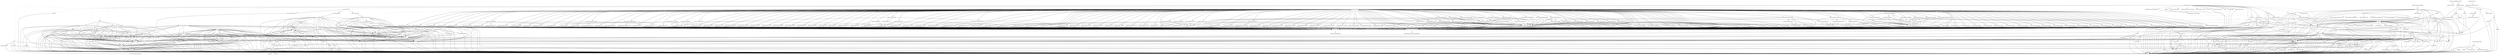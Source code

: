 digraph depends {
    node [shape=plaintext]
alsa_utils_alsamixer -> libasound2;
alsa_utils_alsamixer -> libc6;
alsa_utils_alsamixer -> libformw5;
alsa_utils_alsamixer -> libmenuw5;
alsa_utils_alsamixer -> libncursesw5;
alsa_utils_alsamixer -> libpanelw5;
alsa_utils_alsamixer -> libtinfo5;
angstrom_feed_configs -> opkg [style=dotted];
angstrom_packagegroup_boot -> angstrom_version;
angstrom_packagegroup_boot -> packagegroup_boot;
avahi_daemon -> base_passwd;
avahi_daemon -> libavahi_common3;
avahi_daemon -> libavahi_core7;
avahi_daemon -> libc6;
avahi_daemon -> libcap2;
avahi_daemon -> libdaemon0;
avahi_daemon -> libdbus_1_3;
avahi_daemon -> libexpat1;
avahi_daemon -> libnss_mdns [style=dotted];
avahi_daemon -> shadow;
avahi_daemon -> sysvinit_pidof;
avahi_systemd -> avahi_daemon;
avahi_systemd -> systemd;
avahi_utils -> libavahi_client3;
avahi_utils -> libavahi_common3;
avahi_utils -> libc6;
bluez4 -> libc6;
bluez4 -> libdbus_1_3;
bluez4 -> libglib_2_0_0;
bluez4 -> libreadline6;
bluez4 -> libudev1;
bluez4 -> libusb_0_1_4;
bluez4 -> libusb_1_0_0;
busybox -> busybox_syslog [style=dotted];
busybox -> busybox_udhcpc [style=dotted];
busybox -> libc6;
busybox -> update_rc_d;
busybox_syslog -> busybox_syslog_systemd [style=dotted];
busybox_syslog_systemd -> busybox_syslog;
busybox_syslog_systemd -> systemd;
connman -> base_passwd;
connman -> bluez4;
connman -> connman_systemd [style=dotted];
connman -> dbus_1;
connman -> iptables;
connman -> libc6;
connman -> libdbus_1_3;
connman -> libglib_2_0_0;
connman -> libgnutls26;
connman -> ofono;
connman -> shadow;
connman -> update_rc_d;
connman -> wpa_supplicant;
connman_angstrom_settings -> connman;
connman_systemd -> connman;
connman_systemd -> systemd;
cpufreq_tweaks -> cpufrequtils;
cpufreq_tweaks -> systemd;
cpufrequtils -> libc6;
dbus_1 -> base_passwd;
dbus_1 -> libc6;
dbus_1 -> libdbus_1_3;
dbus_1 -> libexpat1;
dbus_1 -> libx11_6;
dbus_1 -> shadow;
dbus_1 -> update_rc_d;
diffutils -> libc6;
dropbear -> dropbear_systemd [style=dotted];
dropbear -> libc6;
dropbear -> libpam;
dropbear -> libz1;
dropbear -> update_rc_d;
dropbear_systemd -> dropbear;
dropbear_systemd -> systemd;
e2fsprogs_e2fsck -> libblkid1;
e2fsprogs_e2fsck -> libc6;
e2fsprogs_e2fsck -> libcom_err2;
e2fsprogs_e2fsck -> libe2p2;
e2fsprogs_e2fsck -> libext2fs2;
e2fsprogs_e2fsck -> libuuid1;
eee_acpi_scripts -> pm_utils;
emgd_driver -> libc6;
emgd_driver -> libdrm2;
emgd_driver -> libexpat1;
emgd_driver -> libgcc1;
emgd_driver -> libstdc6;
emgd_driver -> libx11_6;
emgd_driver -> libxau6;
emgd_driver -> libxcb_dri2_0;
emgd_driver -> libxdmcp6;
emgd_driver -> libxext6;
emgd_driver -> libxfixes3;
emgd_driver_video -> emgd_driver;
emgd_driver_video -> libc6;
emgd_driver_video -> libdrm2;
emgd_driver_video -> libx11_6;
emgd_driver_video -> libxcb_dri2_0;
emgd_driver_video -> libxext6;
emgd_driver_video -> libxv1;
emgd_gst_plugins_mixvideo -> emgd_gst_vabuffer;
emgd_gst_plugins_mixvideo -> emgd_libmixcommon;
emgd_gst_plugins_mixvideo -> emgd_libmixvbp;
emgd_gst_plugins_mixvideo -> emgd_libmixvideo;
emgd_gst_plugins_mixvideo -> gstreamer;
emgd_gst_plugins_mixvideo -> libc6;
emgd_gst_plugins_mixvideo -> libdrm2;
emgd_gst_plugins_mixvideo -> libglib_2_0_0;
emgd_gst_plugins_mixvideo -> libgstinterfaces_0_10_0;
emgd_gst_plugins_mixvideo -> libx11_6;
emgd_gst_plugins_mixvideo -> libxext6;
emgd_gst_plugins_mixvideo -> libxfixes3;
emgd_gst_plugins_mixvideo -> libxml2;
emgd_gst_plugins_va -> emgd_gst_vabuffer;
emgd_gst_plugins_va -> gstreamer;
emgd_gst_plugins_va -> libc6;
emgd_gst_plugins_va -> libcairo2;
emgd_gst_plugins_va -> libdrm2;
emgd_gst_plugins_va -> libglib_2_0_0;
emgd_gst_plugins_va -> libgstinterfaces_0_10_0;
emgd_gst_plugins_va -> libgstvideo_0_10_0;
emgd_gst_plugins_va -> libx11_6;
emgd_gst_plugins_va -> libxext6;
emgd_gst_plugins_va -> libxfixes3;
emgd_gst_plugins_va -> libxml2;
emgd_gst_plugins_va -> libxv1;
emgd_gst_plugins_va -> pango;
emgd_gst_vabuffer -> gstreamer;
emgd_gst_vabuffer -> libc6;
emgd_gst_vabuffer -> libglib_2_0_0;
emgd_gst_vabuffer -> libxml2;
emgd_libmixcommon -> libc6;
emgd_libmixcommon -> libglib_2_0_0;
emgd_libmixvbp -> libc6;
emgd_libmixvbp -> libglib_2_0_0;
emgd_libmixvideo -> emgd_libmixcommon;
emgd_libmixvideo -> emgd_libmixvbp;
emgd_libmixvideo -> libc6;
emgd_libmixvideo -> libdrm2;
emgd_libmixvideo -> libglib_2_0_0;
emgd_libmixvideo -> libx11_6;
emgd_libmixvideo -> libxext6;
emgd_libmixvideo -> libxfixes3;
fb_test -> libc6;
grep -> libc6;
grub -> diffutils;
grub -> libc6;
grub -> libfreetype6;
grub -> libfuse2;
gst_ffmpeg -> gstreamer;
gst_ffmpeg -> libavcodec53;
gst_ffmpeg -> libavformat53;
gst_ffmpeg -> libavutil51;
gst_ffmpeg -> libbz2_0;
gst_ffmpeg -> libc6;
gst_ffmpeg -> libffi6;
gst_ffmpeg -> libglib_2_0_0;
gst_ffmpeg -> libgstaudio_0_10_0;
gst_ffmpeg -> libgstinterfaces_0_10_0;
gst_ffmpeg -> libgstpbutils_0_10_0;
gst_ffmpeg -> libgstvideo_0_10_0;
gst_ffmpeg -> liborc_0_4_0;
gst_ffmpeg -> libpostproc52;
gst_ffmpeg -> libswscale2;
gst_ffmpeg -> libxml2;
gst_ffmpeg -> libz1;
gst_plugins_good_isomp4 -> gst_plugins_good;
gst_plugins_good_isomp4 -> gstreamer;
gst_plugins_good_isomp4 -> libc6;
gst_plugins_good_isomp4 -> libffi6;
gst_plugins_good_isomp4 -> libglib_2_0_0;
gst_plugins_good_isomp4 -> libgstaudio_0_10_0;
gst_plugins_good_isomp4 -> libgstinterfaces_0_10_0;
gst_plugins_good_isomp4 -> libgstpbutils_0_10_0;
gst_plugins_good_isomp4 -> libgstriff_0_10_0;
gst_plugins_good_isomp4 -> libgstrtp_0_10_0;
gst_plugins_good_isomp4 -> libgsttag_0_10_0;
gst_plugins_good_isomp4 -> libxml2;
gst_plugins_good_isomp4 -> libz1;
gst_va_intel -> gst_va_intel_general;
gst_va_intel -> gst_va_intel_video;
gst_va_intel -> gst_va_mixvideo_vaapi;
gst_va_intel_general -> gst_ffmpeg;
gst_va_intel_video -> gst_plugins_good_isomp4;
gst_va_mixvideo_vaapi -> emgd_driver;
gstreamer -> libc6;
gstreamer -> libffi6;
gstreamer -> libglib_2_0_0;
gstreamer -> libxml2;
gstreamer -> libz1;
hdparm -> libc6;
htop -> libc6;
htop -> libncurses5;
htop -> libtinfo5;
htop -> ncurses_terminfo;
i2c_tools -> libc6;
iperf -> libc6;
iperf -> libgcc1;
iperf -> libstdc6;
iptables -> kernel_module_ip_tables [style=dotted];
iptables -> kernel_module_ipt_masquerade [style=dotted];
iptables -> kernel_module_iptable_filter [style=dotted];
iptables -> kernel_module_iptable_nat [style=dotted];
iptables -> kernel_module_nf_conntrack [style=dotted];
iptables -> kernel_module_nf_conntrack_ipv4 [style=dotted];
iptables -> kernel_module_nf_defrag_ipv4 [style=dotted];
iptables -> kernel_module_nf_nat [style=dotted];
iptables -> kernel_module_x_tables [style=dotted];
iptables -> libc6;
iw -> libc6;
iw -> libnl_3_200;
iw -> libnl_3_genl;
kbd -> libc6;
kernel -> kernel_3_4_34_yocto_standard;
kernel_3_4_34_yocto_standard -> kernel_image_3_4_34_yocto_standard;
kernel_module_8021q -> kernel_3_4_34_yocto_standard;
kernel_module_8021q -> update_modules;
kernel_module_af_key -> kernel_3_4_34_yocto_standard;
kernel_module_af_key -> update_modules;
kernel_module_ah4 -> kernel_3_4_34_yocto_standard;
kernel_module_ah4 -> update_modules;
kernel_module_amd_rng -> kernel_3_4_34_yocto_standard;
kernel_module_amd_rng -> kernel_module_rng_core;
kernel_module_amd_rng -> update_modules;
kernel_module_ansi_cprng -> kernel_3_4_34_yocto_standard;
kernel_module_ansi_cprng -> update_modules;
kernel_module_anubis -> kernel_3_4_34_yocto_standard;
kernel_module_anubis -> update_modules;
kernel_module_arc4 -> kernel_3_4_34_yocto_standard;
kernel_module_arc4 -> update_modules;
kernel_module_arp_tables -> kernel_3_4_34_yocto_standard;
kernel_module_arp_tables -> kernel_module_x_tables;
kernel_module_arp_tables -> update_modules;
kernel_module_arpt_mangle -> kernel_3_4_34_yocto_standard;
kernel_module_arpt_mangle -> kernel_module_x_tables;
kernel_module_arpt_mangle -> update_modules;
kernel_module_arptable_filter -> kernel_3_4_34_yocto_standard;
kernel_module_arptable_filter -> kernel_module_arp_tables;
kernel_module_arptable_filter -> kernel_module_x_tables;
kernel_module_arptable_filter -> update_modules;
kernel_module_autofs4 -> kernel_3_4_34_yocto_standard;
kernel_module_autofs4 -> update_modules;
kernel_module_binfmt_misc -> kernel_3_4_34_yocto_standard;
kernel_module_binfmt_misc -> update_modules;
kernel_module_blowfish_common -> kernel_3_4_34_yocto_standard;
kernel_module_blowfish_common -> update_modules;
kernel_module_blowfish_generic -> kernel_3_4_34_yocto_standard;
kernel_module_blowfish_generic -> kernel_module_blowfish_common;
kernel_module_blowfish_generic -> update_modules;
kernel_module_bonding -> kernel_3_4_34_yocto_standard;
kernel_module_bonding -> update_modules;
kernel_module_bridge -> kernel_3_4_34_yocto_standard;
kernel_module_bridge -> kernel_module_llc;
kernel_module_bridge -> kernel_module_stp;
kernel_module_bridge -> update_modules;
kernel_module_bsd_comp -> kernel_3_4_34_yocto_standard;
kernel_module_bsd_comp -> kernel_module_ppp_generic;
kernel_module_bsd_comp -> kernel_module_slhc;
kernel_module_bsd_comp -> update_modules;
kernel_module_camellia_generic -> kernel_3_4_34_yocto_standard;
kernel_module_camellia_generic -> update_modules;
kernel_module_cast5 -> kernel_3_4_34_yocto_standard;
kernel_module_cast5 -> update_modules;
kernel_module_cast6 -> kernel_3_4_34_yocto_standard;
kernel_module_cast6 -> update_modules;
kernel_module_cdc_acm -> kernel_3_4_34_yocto_standard;
kernel_module_cdc_acm -> update_modules;
kernel_module_cdc_ncm -> kernel_3_4_34_yocto_standard;
kernel_module_cdc_ncm -> update_modules;
kernel_module_cdc_wdm -> kernel_3_4_34_yocto_standard;
kernel_module_cdc_wdm -> update_modules;
kernel_module_cfg80211 -> kernel_3_4_34_yocto_standard;
kernel_module_cfg80211 -> update_modules;
kernel_module_cifs -> kernel_3_4_34_yocto_standard;
kernel_module_cifs -> update_modules;
kernel_module_configfs -> kernel_3_4_34_yocto_standard;
kernel_module_configfs -> update_modules;
kernel_module_crc_ccitt -> kernel_3_4_34_yocto_standard;
kernel_module_crc_ccitt -> update_modules;
kernel_module_crypto_null -> kernel_3_4_34_yocto_standard;
kernel_module_crypto_null -> update_modules;
kernel_module_cryptoloop -> kernel_3_4_34_yocto_standard;
kernel_module_cryptoloop -> update_modules;
kernel_module_ctr -> kernel_3_4_34_yocto_standard;
kernel_module_ctr -> update_modules;
kernel_module_cuse -> kernel_3_4_34_yocto_standard;
kernel_module_cuse -> kernel_module_fuse;
kernel_module_cuse -> update_modules;
kernel_module_deflate -> kernel_3_4_34_yocto_standard;
kernel_module_deflate -> update_modules;
kernel_module_drm_kms_helper -> kernel_3_4_34_yocto_standard;
kernel_module_drm_kms_helper -> update_modules;
kernel_module_dummy -> kernel_3_4_34_yocto_standard;
kernel_module_dummy -> update_modules;
kernel_module_emgd -> kernel_3_4_34_yocto_standard;
kernel_module_emgd -> kernel_module_drm_kms_helper;
kernel_module_emgd -> update_modules;
kernel_module_esp4 -> kernel_3_4_34_yocto_standard;
kernel_module_esp4 -> update_modules;
kernel_module_firmware_class -> kernel_3_4_34_yocto_standard;
kernel_module_firmware_class -> update_modules;
kernel_module_fuse -> kernel_3_4_34_yocto_standard;
kernel_module_fuse -> update_modules;
kernel_module_geode_rng -> kernel_3_4_34_yocto_standard;
kernel_module_geode_rng -> kernel_module_rng_core;
kernel_module_geode_rng -> update_modules;
kernel_module_gspca_main -> kernel_3_4_34_yocto_standard;
kernel_module_gspca_main -> update_modules;
kernel_module_intel_rng -> kernel_3_4_34_yocto_standard;
kernel_module_intel_rng -> kernel_module_rng_core;
kernel_module_intel_rng -> update_modules;
kernel_module_ip6_queue -> kernel_3_4_34_yocto_standard;
kernel_module_ip6_queue -> update_modules;
kernel_module_ip6_tables -> kernel_3_4_34_yocto_standard;
kernel_module_ip6_tables -> kernel_module_x_tables;
kernel_module_ip6_tables -> update_modules;
kernel_module_ip6_tunnel -> kernel_3_4_34_yocto_standard;
kernel_module_ip6_tunnel -> kernel_module_tunnel6;
kernel_module_ip6_tunnel -> update_modules;
kernel_module_ip6t_eui64 -> kernel_3_4_34_yocto_standard;
kernel_module_ip6t_eui64 -> kernel_module_x_tables;
kernel_module_ip6t_eui64 -> update_modules;
kernel_module_ip6t_frag -> kernel_3_4_34_yocto_standard;
kernel_module_ip6t_frag -> kernel_module_ip6_tables;
kernel_module_ip6t_frag -> kernel_module_x_tables;
kernel_module_ip6t_frag -> update_modules;
kernel_module_ip6t_hbh -> kernel_3_4_34_yocto_standard;
kernel_module_ip6t_hbh -> kernel_module_ip6_tables;
kernel_module_ip6t_hbh -> kernel_module_x_tables;
kernel_module_ip6t_hbh -> update_modules;
kernel_module_ip6t_ipv6header -> kernel_3_4_34_yocto_standard;
kernel_module_ip6t_ipv6header -> kernel_module_x_tables;
kernel_module_ip6t_ipv6header -> update_modules;
kernel_module_ip6t_rt -> kernel_3_4_34_yocto_standard;
kernel_module_ip6t_rt -> kernel_module_ip6_tables;
kernel_module_ip6t_rt -> kernel_module_x_tables;
kernel_module_ip6t_rt -> update_modules;
kernel_module_ip6table_filter -> kernel_3_4_34_yocto_standard;
kernel_module_ip6table_filter -> kernel_module_ip6_tables;
kernel_module_ip6table_filter -> kernel_module_x_tables;
kernel_module_ip6table_filter -> update_modules;
kernel_module_ip6table_mangle -> kernel_3_4_34_yocto_standard;
kernel_module_ip6table_mangle -> kernel_module_ip6_tables;
kernel_module_ip6table_mangle -> kernel_module_x_tables;
kernel_module_ip6table_mangle -> update_modules;
kernel_module_ip6table_raw -> kernel_3_4_34_yocto_standard;
kernel_module_ip6table_raw -> kernel_module_ip6_tables;
kernel_module_ip6table_raw -> kernel_module_x_tables;
kernel_module_ip6table_raw -> update_modules;
kernel_module_ip_queue -> kernel_3_4_34_yocto_standard;
kernel_module_ip_queue -> update_modules;
kernel_module_ip_tables -> kernel_3_4_34_yocto_standard;
kernel_module_ip_tables -> kernel_module_x_tables;
kernel_module_ip_tables -> update_modules;
kernel_module_ipcomp -> kernel_3_4_34_yocto_standard;
kernel_module_ipcomp -> kernel_module_xfrm_ipcomp;
kernel_module_ipcomp -> update_modules;
kernel_module_ipcomp6 -> kernel_3_4_34_yocto_standard;
kernel_module_ipcomp6 -> kernel_module_tunnel6;
kernel_module_ipcomp6 -> kernel_module_xfrm6_tunnel;
kernel_module_ipcomp6 -> kernel_module_xfrm_ipcomp;
kernel_module_ipcomp6 -> update_modules;
kernel_module_ipip -> kernel_3_4_34_yocto_standard;
kernel_module_ipip -> update_modules;
kernel_module_ipt_ecn -> kernel_3_4_34_yocto_standard;
kernel_module_ipt_ecn -> kernel_module_x_tables;
kernel_module_ipt_ecn -> update_modules;
kernel_module_ipt_reject -> kernel_3_4_34_yocto_standard;
kernel_module_ipt_reject -> kernel_module_x_tables;
kernel_module_ipt_reject -> update_modules;
kernel_module_ipt_ulog -> kernel_3_4_34_yocto_standard;
kernel_module_ipt_ulog -> kernel_module_x_tables;
kernel_module_ipt_ulog -> update_modules;
kernel_module_iptable_filter -> kernel_3_4_34_yocto_standard;
kernel_module_iptable_filter -> kernel_module_ip_tables;
kernel_module_iptable_filter -> kernel_module_x_tables;
kernel_module_iptable_filter -> update_modules;
kernel_module_iptable_mangle -> kernel_3_4_34_yocto_standard;
kernel_module_iptable_mangle -> kernel_module_ip_tables;
kernel_module_iptable_mangle -> kernel_module_x_tables;
kernel_module_iptable_mangle -> update_modules;
kernel_module_iptable_raw -> kernel_3_4_34_yocto_standard;
kernel_module_iptable_raw -> kernel_module_ip_tables;
kernel_module_iptable_raw -> kernel_module_x_tables;
kernel_module_iptable_raw -> update_modules;
kernel_module_iwlwifi -> kernel_3_4_34_yocto_standard;
kernel_module_iwlwifi -> kernel_module_cfg80211;
kernel_module_iwlwifi -> kernel_module_firmware_class;
kernel_module_iwlwifi -> kernel_module_led_class;
kernel_module_iwlwifi -> kernel_module_mac80211;
kernel_module_iwlwifi -> update_modules;
kernel_module_khazad -> kernel_3_4_34_yocto_standard;
kernel_module_khazad -> update_modules;
kernel_module_lcd -> kernel_3_4_34_yocto_standard;
kernel_module_lcd -> update_modules;
kernel_module_led_class -> kernel_3_4_34_yocto_standard;
kernel_module_led_class -> update_modules;
kernel_module_llc -> kernel_3_4_34_yocto_standard;
kernel_module_llc -> update_modules;
kernel_module_mac80211 -> kernel_3_4_34_yocto_standard;
kernel_module_mac80211 -> kernel_module_cfg80211;
kernel_module_mac80211 -> update_modules;
kernel_module_max2165 -> kernel_3_4_34_yocto_standard;
kernel_module_max2165 -> update_modules;
kernel_module_mc44s803 -> kernel_3_4_34_yocto_standard;
kernel_module_mc44s803 -> update_modules;
kernel_module_md4 -> kernel_3_4_34_yocto_standard;
kernel_module_md4 -> update_modules;
kernel_module_michael_mic -> kernel_3_4_34_yocto_standard;
kernel_module_michael_mic -> update_modules;
kernel_module_minix -> kernel_3_4_34_yocto_standard;
kernel_module_minix -> update_modules;
kernel_module_mt2060 -> kernel_3_4_34_yocto_standard;
kernel_module_mt2060 -> update_modules;
kernel_module_mt2063 -> kernel_3_4_34_yocto_standard;
kernel_module_mt2063 -> update_modules;
kernel_module_mt20xx -> kernel_3_4_34_yocto_standard;
kernel_module_mt20xx -> update_modules;
kernel_module_mt2131 -> kernel_3_4_34_yocto_standard;
kernel_module_mt2131 -> update_modules;
kernel_module_mt2266 -> kernel_3_4_34_yocto_standard;
kernel_module_mt2266 -> update_modules;
kernel_module_mxl5005s -> kernel_3_4_34_yocto_standard;
kernel_module_mxl5005s -> update_modules;
kernel_module_mxl5007t -> kernel_3_4_34_yocto_standard;
kernel_module_mxl5007t -> update_modules;
kernel_module_nbd -> kernel_3_4_34_yocto_standard;
kernel_module_nbd -> update_modules;
kernel_module_nls_ascii -> kernel_3_4_34_yocto_standard;
kernel_module_nls_ascii -> update_modules;
kernel_module_nls_cp1250 -> kernel_3_4_34_yocto_standard;
kernel_module_nls_cp1250 -> update_modules;
kernel_module_nls_cp1251 -> kernel_3_4_34_yocto_standard;
kernel_module_nls_cp1251 -> update_modules;
kernel_module_nls_cp1255 -> kernel_3_4_34_yocto_standard;
kernel_module_nls_cp1255 -> update_modules;
kernel_module_nls_cp737 -> kernel_3_4_34_yocto_standard;
kernel_module_nls_cp737 -> update_modules;
kernel_module_nls_cp775 -> kernel_3_4_34_yocto_standard;
kernel_module_nls_cp775 -> update_modules;
kernel_module_nls_cp850 -> kernel_3_4_34_yocto_standard;
kernel_module_nls_cp850 -> update_modules;
kernel_module_nls_cp852 -> kernel_3_4_34_yocto_standard;
kernel_module_nls_cp852 -> update_modules;
kernel_module_nls_cp855 -> kernel_3_4_34_yocto_standard;
kernel_module_nls_cp855 -> update_modules;
kernel_module_nls_cp857 -> kernel_3_4_34_yocto_standard;
kernel_module_nls_cp857 -> update_modules;
kernel_module_nls_cp860 -> kernel_3_4_34_yocto_standard;
kernel_module_nls_cp860 -> update_modules;
kernel_module_nls_cp861 -> kernel_3_4_34_yocto_standard;
kernel_module_nls_cp861 -> update_modules;
kernel_module_nls_cp862 -> kernel_3_4_34_yocto_standard;
kernel_module_nls_cp862 -> update_modules;
kernel_module_nls_cp863 -> kernel_3_4_34_yocto_standard;
kernel_module_nls_cp863 -> update_modules;
kernel_module_nls_cp864 -> kernel_3_4_34_yocto_standard;
kernel_module_nls_cp864 -> update_modules;
kernel_module_nls_cp865 -> kernel_3_4_34_yocto_standard;
kernel_module_nls_cp865 -> update_modules;
kernel_module_nls_cp866 -> kernel_3_4_34_yocto_standard;
kernel_module_nls_cp866 -> update_modules;
kernel_module_nls_cp869 -> kernel_3_4_34_yocto_standard;
kernel_module_nls_cp869 -> update_modules;
kernel_module_nls_cp874 -> kernel_3_4_34_yocto_standard;
kernel_module_nls_cp874 -> update_modules;
kernel_module_nls_cp932 -> kernel_3_4_34_yocto_standard;
kernel_module_nls_cp932 -> update_modules;
kernel_module_nls_cp936 -> kernel_3_4_34_yocto_standard;
kernel_module_nls_cp936 -> update_modules;
kernel_module_nls_cp949 -> kernel_3_4_34_yocto_standard;
kernel_module_nls_cp949 -> update_modules;
kernel_module_nls_cp950 -> kernel_3_4_34_yocto_standard;
kernel_module_nls_cp950 -> update_modules;
kernel_module_nls_euc_jp -> kernel_3_4_34_yocto_standard;
kernel_module_nls_euc_jp -> update_modules;
kernel_module_nls_iso8859_13 -> kernel_3_4_34_yocto_standard;
kernel_module_nls_iso8859_13 -> update_modules;
kernel_module_nls_iso8859_14 -> kernel_3_4_34_yocto_standard;
kernel_module_nls_iso8859_14 -> update_modules;
kernel_module_nls_iso8859_15 -> kernel_3_4_34_yocto_standard;
kernel_module_nls_iso8859_15 -> update_modules;
kernel_module_nls_iso8859_2 -> kernel_3_4_34_yocto_standard;
kernel_module_nls_iso8859_2 -> update_modules;
kernel_module_nls_iso8859_3 -> kernel_3_4_34_yocto_standard;
kernel_module_nls_iso8859_3 -> update_modules;
kernel_module_nls_iso8859_4 -> kernel_3_4_34_yocto_standard;
kernel_module_nls_iso8859_4 -> update_modules;
kernel_module_nls_iso8859_5 -> kernel_3_4_34_yocto_standard;
kernel_module_nls_iso8859_5 -> update_modules;
kernel_module_nls_iso8859_6 -> kernel_3_4_34_yocto_standard;
kernel_module_nls_iso8859_6 -> update_modules;
kernel_module_nls_iso8859_7 -> kernel_3_4_34_yocto_standard;
kernel_module_nls_iso8859_7 -> update_modules;
kernel_module_nls_iso8859_9 -> kernel_3_4_34_yocto_standard;
kernel_module_nls_iso8859_9 -> update_modules;
kernel_module_nls_koi8_r -> kernel_3_4_34_yocto_standard;
kernel_module_nls_koi8_r -> update_modules;
kernel_module_nls_koi8_ru -> kernel_3_4_34_yocto_standard;
kernel_module_nls_koi8_ru -> update_modules;
kernel_module_nls_koi8_u -> kernel_3_4_34_yocto_standard;
kernel_module_nls_koi8_u -> update_modules;
kernel_module_nls_utf8 -> kernel_3_4_34_yocto_standard;
kernel_module_nls_utf8 -> update_modules;
kernel_module_p8022 -> kernel_3_4_34_yocto_standard;
kernel_module_p8022 -> kernel_module_llc;
kernel_module_p8022 -> update_modules;
kernel_module_pktgen -> kernel_3_4_34_yocto_standard;
kernel_module_pktgen -> update_modules;
kernel_module_ppp_async -> kernel_3_4_34_yocto_standard;
kernel_module_ppp_async -> kernel_module_crc_ccitt;
kernel_module_ppp_async -> kernel_module_ppp_generic;
kernel_module_ppp_async -> kernel_module_slhc;
kernel_module_ppp_async -> update_modules;
kernel_module_ppp_deflate -> kernel_3_4_34_yocto_standard;
kernel_module_ppp_deflate -> kernel_module_ppp_generic;
kernel_module_ppp_deflate -> kernel_module_slhc;
kernel_module_ppp_deflate -> update_modules;
kernel_module_ppp_generic -> kernel_3_4_34_yocto_standard;
kernel_module_ppp_generic -> kernel_module_slhc;
kernel_module_ppp_generic -> update_modules;
kernel_module_ppp_synctty -> kernel_3_4_34_yocto_standard;
kernel_module_ppp_synctty -> kernel_module_ppp_generic;
kernel_module_ppp_synctty -> kernel_module_slhc;
kernel_module_ppp_synctty -> update_modules;
kernel_module_pppoe -> kernel_3_4_34_yocto_standard;
kernel_module_pppoe -> kernel_module_ppp_generic;
kernel_module_pppoe -> kernel_module_pppox;
kernel_module_pppoe -> kernel_module_slhc;
kernel_module_pppoe -> update_modules;
kernel_module_pppox -> kernel_3_4_34_yocto_standard;
kernel_module_pppox -> kernel_module_ppp_generic;
kernel_module_pppox -> kernel_module_slhc;
kernel_module_pppox -> update_modules;
kernel_module_psnap -> kernel_3_4_34_yocto_standard;
kernel_module_psnap -> kernel_module_llc;
kernel_module_psnap -> update_modules;
kernel_module_qt1010 -> kernel_3_4_34_yocto_standard;
kernel_module_qt1010 -> update_modules;
kernel_module_reiserfs -> kernel_3_4_34_yocto_standard;
kernel_module_reiserfs -> update_modules;
kernel_module_rng_core -> kernel_3_4_34_yocto_standard;
kernel_module_rng_core -> update_modules;
kernel_module_romfs -> kernel_3_4_34_yocto_standard;
kernel_module_romfs -> update_modules;
kernel_module_sch_cbq -> kernel_3_4_34_yocto_standard;
kernel_module_sch_cbq -> update_modules;
kernel_module_sch_codel -> kernel_3_4_34_yocto_standard;
kernel_module_sch_codel -> update_modules;
kernel_module_sch_dsmark -> kernel_3_4_34_yocto_standard;
kernel_module_sch_dsmark -> update_modules;
kernel_module_sch_gred -> kernel_3_4_34_yocto_standard;
kernel_module_sch_gred -> update_modules;
kernel_module_sch_hfsc -> kernel_3_4_34_yocto_standard;
kernel_module_sch_hfsc -> update_modules;
kernel_module_sch_htb -> kernel_3_4_34_yocto_standard;
kernel_module_sch_htb -> update_modules;
kernel_module_sch_ingress -> kernel_3_4_34_yocto_standard;
kernel_module_sch_ingress -> update_modules;
kernel_module_sch_netem -> kernel_3_4_34_yocto_standard;
kernel_module_sch_netem -> update_modules;
kernel_module_sch_prio -> kernel_3_4_34_yocto_standard;
kernel_module_sch_prio -> update_modules;
kernel_module_sch_red -> kernel_3_4_34_yocto_standard;
kernel_module_sch_red -> update_modules;
kernel_module_sch_sfq -> kernel_3_4_34_yocto_standard;
kernel_module_sch_sfq -> update_modules;
kernel_module_sch_tbf -> kernel_3_4_34_yocto_standard;
kernel_module_sch_tbf -> update_modules;
kernel_module_sch_teql -> kernel_3_4_34_yocto_standard;
kernel_module_sch_teql -> update_modules;
kernel_module_scsi_wait_scan -> kernel_3_4_34_yocto_standard;
kernel_module_scsi_wait_scan -> update_modules;
kernel_module_sctp -> kernel_3_4_34_yocto_standard;
kernel_module_sctp -> update_modules;
kernel_module_seqiv -> kernel_3_4_34_yocto_standard;
kernel_module_seqiv -> update_modules;
kernel_module_serpent_generic -> kernel_3_4_34_yocto_standard;
kernel_module_serpent_generic -> update_modules;
kernel_module_sha256_generic -> kernel_3_4_34_yocto_standard;
kernel_module_sha256_generic -> update_modules;
kernel_module_sha512_generic -> kernel_3_4_34_yocto_standard;
kernel_module_sha512_generic -> update_modules;
kernel_module_slhc -> kernel_3_4_34_yocto_standard;
kernel_module_slhc -> update_modules;
kernel_module_slip -> kernel_3_4_34_yocto_standard;
kernel_module_slip -> kernel_module_slhc;
kernel_module_slip -> update_modules;
kernel_module_softdog -> kernel_3_4_34_yocto_standard;
kernel_module_softdog -> update_modules;
kernel_module_stp -> kernel_3_4_34_yocto_standard;
kernel_module_stp -> kernel_module_llc;
kernel_module_stp -> update_modules;
kernel_module_tcrypt -> kernel_3_4_34_yocto_standard;
kernel_module_tcrypt -> update_modules;
kernel_module_tda18212 -> kernel_3_4_34_yocto_standard;
kernel_module_tda18212 -> update_modules;
kernel_module_tda18218 -> kernel_3_4_34_yocto_standard;
kernel_module_tda18218 -> update_modules;
kernel_module_tda18271 -> kernel_3_4_34_yocto_standard;
kernel_module_tda18271 -> update_modules;
kernel_module_tda827x -> kernel_3_4_34_yocto_standard;
kernel_module_tda827x -> update_modules;
kernel_module_tda8290 -> kernel_3_4_34_yocto_standard;
kernel_module_tda8290 -> kernel_module_tda18271;
kernel_module_tda8290 -> kernel_module_tda827x;
kernel_module_tda8290 -> update_modules;
kernel_module_tda9887 -> kernel_3_4_34_yocto_standard;
kernel_module_tda9887 -> update_modules;
kernel_module_tea -> kernel_3_4_34_yocto_standard;
kernel_module_tea -> update_modules;
kernel_module_tea5761 -> kernel_3_4_34_yocto_standard;
kernel_module_tea5761 -> update_modules;
kernel_module_tea5767 -> kernel_3_4_34_yocto_standard;
kernel_module_tea5767 -> update_modules;
kernel_module_tipc -> kernel_3_4_34_yocto_standard;
kernel_module_tipc -> update_modules;
kernel_module_tun -> kernel_3_4_34_yocto_standard;
kernel_module_tun -> update_modules;
kernel_module_tuner_simple -> kernel_3_4_34_yocto_standard;
kernel_module_tuner_simple -> kernel_module_tuner_types;
kernel_module_tuner_simple -> update_modules;
kernel_module_tuner_types -> kernel_3_4_34_yocto_standard;
kernel_module_tuner_types -> update_modules;
kernel_module_tuner_xc2028 -> kernel_3_4_34_yocto_standard;
kernel_module_tuner_xc2028 -> kernel_module_firmware_class;
kernel_module_tuner_xc2028 -> update_modules;
kernel_module_tunnel6 -> kernel_3_4_34_yocto_standard;
kernel_module_tunnel6 -> update_modules;
kernel_module_twofish_common -> kernel_3_4_34_yocto_standard;
kernel_module_twofish_common -> update_modules;
kernel_module_twofish_generic -> kernel_3_4_34_yocto_standard;
kernel_module_twofish_generic -> kernel_module_twofish_common;
kernel_module_twofish_generic -> update_modules;
kernel_module_via_rng -> kernel_3_4_34_yocto_standard;
kernel_module_via_rng -> kernel_module_rng_core;
kernel_module_via_rng -> update_modules;
kernel_module_wp512 -> kernel_3_4_34_yocto_standard;
kernel_module_wp512 -> update_modules;
kernel_module_x_tables -> kernel_3_4_34_yocto_standard;
kernel_module_x_tables -> update_modules;
kernel_module_xc4000 -> kernel_3_4_34_yocto_standard;
kernel_module_xc4000 -> kernel_module_firmware_class;
kernel_module_xc4000 -> update_modules;
kernel_module_xc5000 -> kernel_3_4_34_yocto_standard;
kernel_module_xc5000 -> kernel_module_firmware_class;
kernel_module_xc5000 -> update_modules;
kernel_module_xcbc -> kernel_3_4_34_yocto_standard;
kernel_module_xcbc -> update_modules;
kernel_module_xfrm4_tunnel -> kernel_3_4_34_yocto_standard;
kernel_module_xfrm4_tunnel -> update_modules;
kernel_module_xfrm6_tunnel -> kernel_3_4_34_yocto_standard;
kernel_module_xfrm6_tunnel -> kernel_module_tunnel6;
kernel_module_xfrm6_tunnel -> update_modules;
kernel_module_xfrm_ipcomp -> kernel_3_4_34_yocto_standard;
kernel_module_xfrm_ipcomp -> update_modules;
kernel_module_xfrm_user -> kernel_3_4_34_yocto_standard;
kernel_module_xfrm_user -> update_modules;
kernel_module_xt_ecn -> kernel_3_4_34_yocto_standard;
kernel_module_xt_ecn -> kernel_module_x_tables;
kernel_module_xt_ecn -> update_modules;
kernel_module_xt_hl -> kernel_3_4_34_yocto_standard;
kernel_module_xt_hl -> kernel_module_x_tables;
kernel_module_xt_hl -> update_modules;
kernel_module_xt_sctp -> kernel_3_4_34_yocto_standard;
kernel_module_xt_sctp -> kernel_module_x_tables;
kernel_module_xt_sctp -> update_modules;
kernel_module_xt_tcpudp -> kernel_3_4_34_yocto_standard;
kernel_module_xt_tcpudp -> kernel_module_x_tables;
kernel_module_xt_tcpudp -> update_modules;
kernel_modules -> kernel_module_8021q;
kernel_modules -> kernel_module_af_key;
kernel_modules -> kernel_module_ah4;
kernel_modules -> kernel_module_amd_rng;
kernel_modules -> kernel_module_ansi_cprng;
kernel_modules -> kernel_module_anubis;
kernel_modules -> kernel_module_arc4;
kernel_modules -> kernel_module_arpt_mangle;
kernel_modules -> kernel_module_arptable_filter;
kernel_modules -> kernel_module_autofs4;
kernel_modules -> kernel_module_binfmt_misc;
kernel_modules -> kernel_module_blowfish_generic;
kernel_modules -> kernel_module_bonding;
kernel_modules -> kernel_module_bridge;
kernel_modules -> kernel_module_bsd_comp;
kernel_modules -> kernel_module_camellia_generic;
kernel_modules -> kernel_module_cast5;
kernel_modules -> kernel_module_cast6;
kernel_modules -> kernel_module_cdc_acm;
kernel_modules -> kernel_module_cdc_ncm;
kernel_modules -> kernel_module_cdc_wdm;
kernel_modules -> kernel_module_cifs;
kernel_modules -> kernel_module_configfs;
kernel_modules -> kernel_module_crypto_null;
kernel_modules -> kernel_module_cryptoloop;
kernel_modules -> kernel_module_ctr;
kernel_modules -> kernel_module_cuse;
kernel_modules -> kernel_module_deflate;
kernel_modules -> kernel_module_dummy;
kernel_modules -> kernel_module_emgd;
kernel_modules -> kernel_module_esp4;
kernel_modules -> kernel_module_geode_rng;
kernel_modules -> kernel_module_gspca_main;
kernel_modules -> kernel_module_intel_rng;
kernel_modules -> kernel_module_ip6_queue;
kernel_modules -> kernel_module_ip6_tunnel;
kernel_modules -> kernel_module_ip6t_eui64;
kernel_modules -> kernel_module_ip6t_frag;
kernel_modules -> kernel_module_ip6t_hbh;
kernel_modules -> kernel_module_ip6t_ipv6header;
kernel_modules -> kernel_module_ip6t_rt;
kernel_modules -> kernel_module_ip6table_filter;
kernel_modules -> kernel_module_ip6table_mangle;
kernel_modules -> kernel_module_ip6table_raw;
kernel_modules -> kernel_module_ip_queue;
kernel_modules -> kernel_module_ipcomp6;
kernel_modules -> kernel_module_ipcomp;
kernel_modules -> kernel_module_ipip;
kernel_modules -> kernel_module_ipt_ecn;
kernel_modules -> kernel_module_ipt_reject;
kernel_modules -> kernel_module_ipt_ulog;
kernel_modules -> kernel_module_iptable_filter;
kernel_modules -> kernel_module_iptable_mangle;
kernel_modules -> kernel_module_iptable_raw;
kernel_modules -> kernel_module_iwlwifi;
kernel_modules -> kernel_module_khazad;
kernel_modules -> kernel_module_lcd;
kernel_modules -> kernel_module_max2165;
kernel_modules -> kernel_module_mc44s803;
kernel_modules -> kernel_module_md4;
kernel_modules -> kernel_module_michael_mic;
kernel_modules -> kernel_module_minix;
kernel_modules -> kernel_module_mt2060;
kernel_modules -> kernel_module_mt2063;
kernel_modules -> kernel_module_mt20xx;
kernel_modules -> kernel_module_mt2131;
kernel_modules -> kernel_module_mt2266;
kernel_modules -> kernel_module_mxl5005s;
kernel_modules -> kernel_module_mxl5007t;
kernel_modules -> kernel_module_nbd;
kernel_modules -> kernel_module_nls_ascii;
kernel_modules -> kernel_module_nls_cp1250;
kernel_modules -> kernel_module_nls_cp1251;
kernel_modules -> kernel_module_nls_cp1255;
kernel_modules -> kernel_module_nls_cp737;
kernel_modules -> kernel_module_nls_cp775;
kernel_modules -> kernel_module_nls_cp850;
kernel_modules -> kernel_module_nls_cp852;
kernel_modules -> kernel_module_nls_cp855;
kernel_modules -> kernel_module_nls_cp857;
kernel_modules -> kernel_module_nls_cp860;
kernel_modules -> kernel_module_nls_cp861;
kernel_modules -> kernel_module_nls_cp862;
kernel_modules -> kernel_module_nls_cp863;
kernel_modules -> kernel_module_nls_cp864;
kernel_modules -> kernel_module_nls_cp865;
kernel_modules -> kernel_module_nls_cp866;
kernel_modules -> kernel_module_nls_cp869;
kernel_modules -> kernel_module_nls_cp874;
kernel_modules -> kernel_module_nls_cp932;
kernel_modules -> kernel_module_nls_cp936;
kernel_modules -> kernel_module_nls_cp949;
kernel_modules -> kernel_module_nls_cp950;
kernel_modules -> kernel_module_nls_euc_jp;
kernel_modules -> kernel_module_nls_iso8859_13;
kernel_modules -> kernel_module_nls_iso8859_14;
kernel_modules -> kernel_module_nls_iso8859_15;
kernel_modules -> kernel_module_nls_iso8859_2;
kernel_modules -> kernel_module_nls_iso8859_3;
kernel_modules -> kernel_module_nls_iso8859_4;
kernel_modules -> kernel_module_nls_iso8859_5;
kernel_modules -> kernel_module_nls_iso8859_6;
kernel_modules -> kernel_module_nls_iso8859_7;
kernel_modules -> kernel_module_nls_iso8859_9;
kernel_modules -> kernel_module_nls_koi8_r;
kernel_modules -> kernel_module_nls_koi8_ru;
kernel_modules -> kernel_module_nls_koi8_u;
kernel_modules -> kernel_module_nls_utf8;
kernel_modules -> kernel_module_p8022;
kernel_modules -> kernel_module_pktgen;
kernel_modules -> kernel_module_ppp_async;
kernel_modules -> kernel_module_ppp_deflate;
kernel_modules -> kernel_module_ppp_synctty;
kernel_modules -> kernel_module_pppoe;
kernel_modules -> kernel_module_psnap;
kernel_modules -> kernel_module_qt1010;
kernel_modules -> kernel_module_reiserfs;
kernel_modules -> kernel_module_romfs;
kernel_modules -> kernel_module_sch_cbq;
kernel_modules -> kernel_module_sch_codel;
kernel_modules -> kernel_module_sch_dsmark;
kernel_modules -> kernel_module_sch_gred;
kernel_modules -> kernel_module_sch_hfsc;
kernel_modules -> kernel_module_sch_htb;
kernel_modules -> kernel_module_sch_ingress;
kernel_modules -> kernel_module_sch_netem;
kernel_modules -> kernel_module_sch_prio;
kernel_modules -> kernel_module_sch_red;
kernel_modules -> kernel_module_sch_sfq;
kernel_modules -> kernel_module_sch_tbf;
kernel_modules -> kernel_module_sch_teql;
kernel_modules -> kernel_module_scsi_wait_scan;
kernel_modules -> kernel_module_sctp;
kernel_modules -> kernel_module_seqiv;
kernel_modules -> kernel_module_serpent_generic;
kernel_modules -> kernel_module_sha256_generic;
kernel_modules -> kernel_module_sha512_generic;
kernel_modules -> kernel_module_slip;
kernel_modules -> kernel_module_softdog;
kernel_modules -> kernel_module_tcrypt;
kernel_modules -> kernel_module_tda18212;
kernel_modules -> kernel_module_tda18218;
kernel_modules -> kernel_module_tda8290;
kernel_modules -> kernel_module_tda9887;
kernel_modules -> kernel_module_tea5761;
kernel_modules -> kernel_module_tea5767;
kernel_modules -> kernel_module_tea;
kernel_modules -> kernel_module_tipc;
kernel_modules -> kernel_module_tun;
kernel_modules -> kernel_module_tuner_simple;
kernel_modules -> kernel_module_tuner_xc2028;
kernel_modules -> kernel_module_twofish_generic;
kernel_modules -> kernel_module_via_rng;
kernel_modules -> kernel_module_wp512;
kernel_modules -> kernel_module_xc4000;
kernel_modules -> kernel_module_xc5000;
kernel_modules -> kernel_module_xcbc;
kernel_modules -> kernel_module_xfrm4_tunnel;
kernel_modules -> kernel_module_xfrm_user;
kernel_modules -> kernel_module_xt_ecn;
kernel_modules -> kernel_module_xt_hl;
kernel_modules -> kernel_module_xt_sctp;
kernel_modules -> kernel_module_xt_tcpudp;
keymaps -> initscripts;
keymaps -> kbd;
keymaps -> keymaps_systemd [style=dotted];
keymaps -> update_rc_d;
keymaps_systemd -> keymaps;
keymaps_systemd -> systemd;
kmod -> libc6;
kmod -> libkmod2;
libacl1 -> libattr1;
libacl1 -> libc6;
libasound2 -> alsa_conf_base;
libasound2 -> libc6;
libattr1 -> libc6;
libav -> libavcodec53;
libav -> libavdevice53;
libav -> libavfilter2;
libav -> libavformat53;
libav -> libavutil51;
libav -> libc6;
libav -> libpostproc52;
libav -> libsdl_1_2_0;
libav -> libswscale2;
libavahi_client3 -> libavahi_common3;
libavahi_client3 -> libc6;
libavahi_client3 -> libdbus_1_3;
libavahi_common3 -> libc6;
libavahi_core7 -> libavahi_common3;
libavahi_core7 -> libc6;
libavcodec53 -> libav;
libavcodec53 -> libavutil51;
libavcodec53 -> libc6;
libavcodec53 -> libtheora;
libavcodec53 -> libvorbis;
libavcodec53 -> libx264_129;
libavcodec53 -> libz1;
libavdevice53 -> libasound2;
libavdevice53 -> libav;
libavdevice53 -> libavcodec53;
libavdevice53 -> libavformat53;
libavdevice53 -> libavutil51;
libavdevice53 -> libc6;
libavdevice53 -> libx11_6;
libavdevice53 -> libxext6;
libavdevice53 -> libxfixes3;
libavfilter2 -> libav;
libavfilter2 -> libavcodec53;
libavfilter2 -> libavformat53;
libavfilter2 -> libavutil51;
libavfilter2 -> libc6;
libavfilter2 -> libswscale2;
libavformat53 -> libav;
libavformat53 -> libavcodec53;
libavformat53 -> libavutil51;
libavformat53 -> libbz2_0;
libavformat53 -> libc6;
libavformat53 -> libz1;
libavutil51 -> libav;
libavutil51 -> libc6;
libblkid1 -> libc6;
libblkid1 -> libuuid1;
libbz2_0 -> libc6;
libcairo2 -> libc6;
libcairo2 -> libexpat1;
libcairo2 -> libfontconfig1;
libcairo2 -> libfreetype6;
libcairo2 -> libpixman_1_0;
libcairo2 -> libpng12_0;
libcairo2 -> libx11_6;
libcairo2 -> libxau6;
libcairo2 -> libxcb1;
libcairo2 -> libxcb_render0;
libcairo2 -> libxcb_shm0;
libcairo2 -> libxdmcp6;
libcairo2 -> libxrender1;
libcairo2 -> libz1;
libcap2 -> libattr1;
libcap2 -> libc6;
libcom_err2 -> libc6;
libdaemon0 -> libc6;
libdbus_1_3 -> dbus_1 [style=dotted];
libdbus_1_3 -> libc6;
libdrm2 -> libc6;
libe2p2 -> libc6;
libexpat1 -> libc6;
libext2fs2 -> libblkid1;
libext2fs2 -> libc6;
libext2fs2 -> libcom_err2;
libffi6 -> libc6;
libfontconfig1 -> libc6;
libfontconfig1 -> libexpat1;
libfontconfig1 -> libfreetype6;
libformw5 -> libc6;
libformw5 -> libncursesw5;
libformw5 -> libtinfo5;
libfreetype6 -> libc6;
libfuse2 -> kernel_module_fuse [style=dotted];
libfuse2 -> libc6;
libgcc1 -> libc6;
libgcrypt11 -> libc6;
libgcrypt11 -> libcap2;
libgcrypt11 -> libgpg_error0;
libgl1 -> libc6;
libgl1 -> libdrm2;
libgl1 -> libglapi0;
libgl1 -> libx11_6;
libgl1 -> libx11_xcb1;
libgl1 -> libxcb1;
libgl1 -> libxcb_glx0;
libgl1 -> libxdamage1;
libgl1 -> libxext6;
libgl1 -> libxfixes3;
libgl1 -> libxxf86vm1;
libglapi0 -> libc6;
libglib_2_0_0 -> libc6;
libglib_2_0_0 -> libffi6;
libglib_2_0_0 -> libz1;
libgnutls26 -> libc6;
libgnutls26 -> libcap2;
libgnutls26 -> libgcrypt11;
libgnutls26 -> libgpg_error0;
libgnutls26 -> libtasn1_3;
libgnutls26 -> libz1;
libgpg_error0 -> libc6;
libgstaudio_0_10_0 -> gstreamer;
libgstaudio_0_10_0 -> libc6;
libgstaudio_0_10_0 -> libffi6;
libgstaudio_0_10_0 -> libglib_2_0_0;
libgstaudio_0_10_0 -> libgstinterfaces_0_10_0;
libgstaudio_0_10_0 -> libgstpbutils_0_10_0;
libgstaudio_0_10_0 -> libxml2;
libgstaudio_0_10_0 -> libz1;
libgstinterfaces_0_10_0 -> gstreamer;
libgstinterfaces_0_10_0 -> libc6;
libgstinterfaces_0_10_0 -> libffi6;
libgstinterfaces_0_10_0 -> libglib_2_0_0;
libgstinterfaces_0_10_0 -> libxml2;
libgstinterfaces_0_10_0 -> libz1;
libgstpbutils_0_10_0 -> gstreamer;
libgstpbutils_0_10_0 -> libc6;
libgstpbutils_0_10_0 -> libffi6;
libgstpbutils_0_10_0 -> libglib_2_0_0;
libgstpbutils_0_10_0 -> libxml2;
libgstpbutils_0_10_0 -> libz1;
libgstriff_0_10_0 -> gstreamer;
libgstriff_0_10_0 -> libc6;
libgstriff_0_10_0 -> libffi6;
libgstriff_0_10_0 -> libglib_2_0_0;
libgstriff_0_10_0 -> libgstaudio_0_10_0;
libgstriff_0_10_0 -> libgstinterfaces_0_10_0;
libgstriff_0_10_0 -> libgstpbutils_0_10_0;
libgstriff_0_10_0 -> libgsttag_0_10_0;
libgstriff_0_10_0 -> libxml2;
libgstriff_0_10_0 -> libz1;
libgstrtp_0_10_0 -> gstreamer;
libgstrtp_0_10_0 -> libc6;
libgstrtp_0_10_0 -> libffi6;
libgstrtp_0_10_0 -> libglib_2_0_0;
libgstrtp_0_10_0 -> libxml2;
libgstrtp_0_10_0 -> libz1;
libgsttag_0_10_0 -> gstreamer;
libgsttag_0_10_0 -> libc6;
libgsttag_0_10_0 -> libffi6;
libgsttag_0_10_0 -> libglib_2_0_0;
libgsttag_0_10_0 -> libxml2;
libgsttag_0_10_0 -> libz1;
libgstvideo_0_10_0 -> gstreamer;
libgstvideo_0_10_0 -> libc6;
libgstvideo_0_10_0 -> libffi6;
libgstvideo_0_10_0 -> libglib_2_0_0;
libgstvideo_0_10_0 -> liborc_0_4_0;
libgstvideo_0_10_0 -> libxml2;
libgstvideo_0_10_0 -> libz1;
libkmod2 -> libc6;
liblzma5 -> libc6;
libmenuw5 -> libc6;
libmenuw5 -> libncursesw5;
libmenuw5 -> libtinfo5;
libncurses5 -> libc6;
libncurses5 -> libtinfo5;
libncursesw5 -> libc6;
libncursesw5 -> libtinfo5;
libnl_3_200 -> libc6;
libnl_3_cli -> libc6;
libnl_3_cli -> libnl_3_200;
libnl_3_cli -> libnl_3_genl;
libnl_3_cli -> libnl_nf_3_200;
libnl_3_cli -> libnl_route_3_200;
libnl_3_genl -> libc6;
libnl_3_genl -> libnl_3_200;
libnl_3_genl -> libnl_3_cli;
libnl_nf_3_200 -> libc6;
libnl_nf_3_200 -> libnl_3_200;
libnl_nf_3_200 -> libnl_route_3_200;
libnl_route_3_200 -> libc6;
libnl_route_3_200 -> libnl_3_200;
libnss_mdns -> avahi_daemon;
libnss_mdns -> libc6;
libogg0 -> libc6;
libopkg1 -> libc6;
liborc_0_4_0 -> libc6;
libpam -> libc6;
libpam -> libpam_runtime [style=dotted];
libpam_runtime -> libpam;
libpam_runtime -> pam_plugin_deny;
libpam_runtime -> pam_plugin_permit;
libpam_runtime -> pam_plugin_unix;
libpam_runtime -> pam_plugin_warn;
libpanelw5 -> libc6;
libpanelw5 -> libncursesw5;
libpanelw5 -> libtinfo5;
libpci3 -> libc6;
libpci3 -> libz1;
libpixman_1_0 -> libc6;
libpng12_0 -> libc6;
libpng12_0 -> libz1;
libpostproc52 -> libav;
libpostproc52 -> libavutil51;
libpostproc52 -> libc6;
libreadline6 -> libc6;
libreadline6 -> libtinfo5;
libsdl_1_2_0 -> libc6;
libsdl_1_2_0 -> libts_1_0_0;
libstdc6 -> libc6;
libstdc6 -> libgcc1;
libswscale2 -> libav;
libswscale2 -> libavutil51;
libswscale2 -> libc6;
libsystemd_daemon0 -> libc6;
libsystemd_journal0 -> libc6;
libsystemd_journal0 -> libcap2;
libsystemd_journal0 -> libgcrypt11;
libsystemd_journal0 -> libgpg_error0;
libsystemd_journal0 -> liblzma5;
libtasn1_3 -> libc6;
libtheora -> libc6;
libtheora -> libogg0;
libtinfo5 -> libc6;
libtinfo5 -> ncurses_terminfo_base [style=dotted];
libts_1_0_0 -> libc6;
libts_1_0_0 -> pointercal [style=dotted];
libts_1_0_0 -> tslib_conf;
libudev1 -> libc6;
libusb_0_1_4 -> libc6;
libusb_0_1_4 -> libusb_1_0_0;
libusb_1_0_0 -> libc6;
libuuid1 -> libc6;
libva -> libc6;
libva -> libdrm2;
libva -> libva_x11_1;
libva -> libx11_6;
libva -> libxau6;
libva -> libxcb1;
libva -> libxdmcp6;
libva -> libxext6;
libva -> libxfixes3;
libva_egl1 -> libc6;
libva_egl1 -> libdrm2;
libva_egl1 -> libgl1;
libva_egl1 -> libva;
libva_egl1 -> libva_x11_1;
libva_egl1 -> libx11_6;
libva_egl1 -> libxau6;
libva_egl1 -> libxcb1;
libva_egl1 -> libxdmcp6;
libva_egl1 -> libxext6;
libva_egl1 -> libxfixes3;
libva_glx1 -> libc6;
libva_glx1 -> libdrm2;
libva_glx1 -> libgl1;
libva_glx1 -> libva;
libva_glx1 -> libva_x11_1;
libva_glx1 -> libx11_6;
libva_glx1 -> libxau6;
libva_glx1 -> libxcb1;
libva_glx1 -> libxdmcp6;
libva_glx1 -> libxext6;
libva_glx1 -> libxfixes3;
libva_tpi1 -> libc6;
libva_tpi1 -> libva;
libva_x11_1 -> libc6;
libva_x11_1 -> libdrm2;
libva_x11_1 -> libva;
libva_x11_1 -> libx11_6;
libva_x11_1 -> libxau6;
libva_x11_1 -> libxcb1;
libva_x11_1 -> libxdmcp6;
libva_x11_1 -> libxext6;
libva_x11_1 -> libxfixes3;
libvorbis -> libc6;
libvorbis -> libogg0;
libx11_6 -> libc6;
libx11_6 -> libxau6;
libx11_6 -> libxcb1;
libx11_6 -> libxdmcp6;
libx11_xcb1 -> libc6;
libx11_xcb1 -> libx11_6;
libx11_xcb1 -> libxau6;
libx11_xcb1 -> libxcb1;
libx11_xcb1 -> libxdmcp6;
libx264_129 -> libc6;
libxau6 -> libc6;
libxcb1 -> libc6;
libxcb1 -> libxau6;
libxcb1 -> libxdmcp6;
libxcb_dri2_0 -> libc6;
libxcb_dri2_0 -> libxau6;
libxcb_dri2_0 -> libxcb1;
libxcb_dri2_0 -> libxdmcp6;
libxcb_glx0 -> libc6;
libxcb_glx0 -> libxau6;
libxcb_glx0 -> libxcb1;
libxcb_glx0 -> libxdmcp6;
libxcb_render0 -> libc6;
libxcb_render0 -> libxau6;
libxcb_render0 -> libxcb1;
libxcb_render0 -> libxdmcp6;
libxcb_shm0 -> libc6;
libxcb_shm0 -> libxau6;
libxcb_shm0 -> libxcb1;
libxcb_shm0 -> libxdmcp6;
libxdamage1 -> libc6;
libxdamage1 -> libx11_6;
libxdamage1 -> libxau6;
libxdamage1 -> libxcb1;
libxdamage1 -> libxdmcp6;
libxdamage1 -> libxfixes3;
libxdmcp6 -> libc6;
libxext6 -> libc6;
libxext6 -> libx11_6;
libxext6 -> libxau6;
libxext6 -> libxcb1;
libxext6 -> libxdmcp6;
libxfixes3 -> libc6;
libxfixes3 -> libx11_6;
libxfixes3 -> libxau6;
libxfixes3 -> libxcb1;
libxfixes3 -> libxdmcp6;
libxft2 -> libc6;
libxft2 -> libexpat1;
libxft2 -> libfontconfig1;
libxft2 -> libfreetype6;
libxft2 -> libx11_6;
libxft2 -> libxau6;
libxft2 -> libxcb1;
libxft2 -> libxdmcp6;
libxft2 -> libxrender1;
libxml2 -> libc6;
libxml2 -> libz1;
libxrender1 -> libc6;
libxrender1 -> libx11_6;
libxrender1 -> libxau6;
libxrender1 -> libxcb1;
libxrender1 -> libxdmcp6;
libxv1 -> libc6;
libxv1 -> libx11_6;
libxv1 -> libxau6;
libxv1 -> libxcb1;
libxv1 -> libxdmcp6;
libxv1 -> libxext6;
libxxf86vm1 -> libc6;
libxxf86vm1 -> libx11_6;
libxxf86vm1 -> libxau6;
libxxf86vm1 -> libxcb1;
libxxf86vm1 -> libxdmcp6;
libxxf86vm1 -> libxext6;
libz1 -> libc6;
linux_firmware_iwlwifi_6000g2a_5 -> linux_firmware_iwlwifi_license;
locale_base_en_us -> eglibc_binary_localedata_en_us;
ncurses_terminfo -> ncurses_terminfo_base;
netbase -> update_rc_d;
ofono -> bluez4;
ofono -> dbus_1;
ofono -> libc6;
ofono -> libdbus_1_3;
ofono -> libglib_2_0_0;
ofono -> libudev1;
ofono -> update_rc_d;
openssh_sftp -> libc6;
openssh_sftp_server -> libc6;
opkg -> libc6;
opkg -> libopkg1;
opkg -> opkg_config_base;
opkg -> update_alternatives_cworth;
packagegroup_basic -> alsa_utils_alsamixer [style=dotted];
packagegroup_basic -> avahi_daemon;
packagegroup_basic -> avahi_systemd;
packagegroup_basic -> avahi_utils;
packagegroup_basic -> bluez4 [style=dotted];
packagegroup_basic -> cpufrequtils [style=dotted];
packagegroup_basic -> dropbear;
packagegroup_basic -> eee_acpi_scripts [style=dotted];
packagegroup_basic -> emgd_driver_video [style=dotted];
packagegroup_basic -> emgd_gst_plugins_mixvideo [style=dotted];
packagegroup_basic -> emgd_gst_plugins_va [style=dotted];
packagegroup_basic -> fb_test [style=dotted];
packagegroup_basic -> gst_va_intel [style=dotted];
packagegroup_basic -> hdparm [style=dotted];
packagegroup_basic -> htop [style=dotted];
packagegroup_basic -> i2c_tools [style=dotted];
packagegroup_basic -> iperf [style=dotted];
packagegroup_basic -> iw [style=dotted];
packagegroup_basic -> kernel_module_g_ether [style=dotted];
packagegroup_basic -> kernel_module_g_mass_storage [style=dotted];
packagegroup_basic -> kernel_module_g_serial [style=dotted];
packagegroup_basic -> kernel_modules [style=dotted];
packagegroup_basic -> linux_firmware_iwlwifi_6000g2a_5 [style=dotted];
packagegroup_basic -> openssh_sftp;
packagegroup_basic -> openssh_sftp_server;
packagegroup_basic -> pciutils [style=dotted];
packagegroup_basic -> systemd_compat_units;
packagegroup_basic -> tzdata [style=dotted];
packagegroup_basic -> usbutils [style=dotted];
packagegroup_basic -> va_intel [style=dotted];
packagegroup_basic -> wpa_supplicant [style=dotted];
packagegroup_boot -> base_files;
packagegroup_boot -> base_passwd;
packagegroup_boot -> busybox;
packagegroup_boot -> grub;
packagegroup_boot -> kernel [style=dotted];
packagegroup_boot -> keymaps;
packagegroup_boot -> netbase;
pam_plugin_deny -> libc6;
pam_plugin_deny -> libpam;
pam_plugin_env -> libc6;
pam_plugin_env -> libpam;
pam_plugin_faildelay -> libc6;
pam_plugin_faildelay -> libpam;
pam_plugin_group -> libc6;
pam_plugin_group -> libpam;
pam_plugin_lastlog -> libc6;
pam_plugin_lastlog -> libpam;
pam_plugin_limits -> libc6;
pam_plugin_limits -> libpam;
pam_plugin_mail -> libc6;
pam_plugin_mail -> libpam;
pam_plugin_motd -> libc6;
pam_plugin_motd -> libpam;
pam_plugin_nologin -> libc6;
pam_plugin_nologin -> libpam;
pam_plugin_permit -> libc6;
pam_plugin_permit -> libpam;
pam_plugin_rootok -> libc6;
pam_plugin_rootok -> libpam;
pam_plugin_securetty -> libc6;
pam_plugin_securetty -> libpam;
pam_plugin_shells -> libc6;
pam_plugin_shells -> libpam;
pam_plugin_unix -> libc6;
pam_plugin_unix -> libpam;
pam_plugin_warn -> libc6;
pam_plugin_warn -> libpam;
pango -> libc6;
pango -> libcairo2;
pango -> libexpat1;
pango -> libffi6;
pango -> libfontconfig1;
pango -> libfreetype6;
pango -> libglib_2_0_0;
pango -> libpixman_1_0;
pango -> libpng12_0;
pango -> libstdc6;
pango -> libx11_6;
pango -> libxau6;
pango -> libxcb1;
pango -> libxcb_render0;
pango -> libxcb_shm0;
pango -> libxdmcp6;
pango -> libxft2;
pango -> libxrender1;
pango -> libz1;
pango -> pango_module_basic_fc [style=dotted];
pango -> pango_module_basic_x [style=dotted];
pango_module_basic_fc -> libc6;
pango_module_basic_fc -> libexpat1;
pango_module_basic_fc -> libffi6;
pango_module_basic_fc -> libfontconfig1;
pango_module_basic_fc -> libfreetype6;
pango_module_basic_fc -> libglib_2_0_0;
pango_module_basic_fc -> libstdc6;
pango_module_basic_fc -> pango;
pango_module_basic_x -> libc6;
pango_module_basic_x -> libffi6;
pango_module_basic_x -> libglib_2_0_0;
pango_module_basic_x -> libx11_6;
pango_module_basic_x -> libxau6;
pango_module_basic_x -> libxcb1;
pango_module_basic_x -> libxdmcp6;
pango_module_basic_x -> pango;
pciutils -> libc6;
pciutils -> libpci3;
pciutils -> libz1;
pciutils -> pciutils_ids;
pm_utils -> grep;
pm_utils -> libc6;
shadow -> libc6;
shadow -> libpam;
shadow -> libpam_runtime;
shadow -> pam_plugin_env;
shadow -> pam_plugin_faildelay;
shadow -> pam_plugin_group;
shadow -> pam_plugin_lastlog;
shadow -> pam_plugin_limits;
shadow -> pam_plugin_mail;
shadow -> pam_plugin_motd;
shadow -> pam_plugin_nologin;
shadow -> pam_plugin_rootok;
shadow -> pam_plugin_securetty;
shadow -> pam_plugin_shells;
shadow -> shadow_securetty;
systemd -> base_passwd;
systemd -> dbus_systemd;
systemd -> e2fsprogs_e2fsck [style=dotted];
systemd -> kernel_module_autofs4 [style=dotted];
systemd -> kernel_module_ipv6 [style=dotted];
systemd -> kernel_module_unix [style=dotted];
systemd -> libacl1;
systemd -> libattr1;
systemd -> libc6;
systemd -> libcap2;
systemd -> libdbus_1_3;
systemd -> libgcrypt11;
systemd -> libkmod2;
systemd -> liblzma5;
systemd -> libpam;
systemd -> libsystemd_daemon0;
systemd -> libsystemd_journal0;
systemd -> libudev1;
systemd -> module_init_tools [style=dotted];
systemd -> shadow;
systemd -> systemd_serialgetty [style=dotted];
systemd -> udev_systemd;
systemd -> util_linux_agetty [style=dotted];
systemd -> util_linux_fsck [style=dotted];
systemd -> util_linux_mount [style=dotted];
systemd -> util_linux_swaponoff [style=dotted];
systemd -> util_linux_umount [style=dotted];
systemd_serialgetty -> systemd;
sysvinit_pidof -> libc6;
tinylogin -> libc6;
udev -> libacl1;
udev -> libblkid1;
udev -> libc6;
udev -> libkmod2;
udev -> libudev1;
udev -> udev_utils;
udev_systemd -> udev;
udev_utils -> libacl1;
udev_utils -> libblkid1;
udev_utils -> libc6;
udev_utils -> libkmod2;
update_modules -> module_init_tools_depmod;
usbutils -> libc6;
usbutils -> libusb_1_0_0;
usbutils -> libz1;
usbutils -> usbutils_ids;
util_linux -> libblkid1;
util_linux -> libc6;
util_linux -> libncursesw5;
util_linux -> libtinfo5;
util_linux -> libuuid1;
util_linux -> libz1;
util_linux -> util_linux_cfdisk [style=dotted];
util_linux -> util_linux_fdisk [style=dotted];
util_linux -> util_linux_losetup;
util_linux -> util_linux_mkfs [style=dotted];
util_linux -> util_linux_mount [style=dotted];
util_linux -> util_linux_readprofile [style=dotted];
util_linux -> util_linux_sfdisk [style=dotted];
util_linux -> util_linux_swaponoff;
util_linux -> util_linux_umount;
util_linux_agetty -> libc6;
util_linux_cfdisk -> libblkid1;
util_linux_cfdisk -> libc6;
util_linux_cfdisk -> libncursesw5;
util_linux_cfdisk -> libtinfo5;
util_linux_fdisk -> libblkid1;
util_linux_fdisk -> libc6;
util_linux_fdisk -> libuuid1;
util_linux_fsck -> libblkid1;
util_linux_fsck -> libc6;
util_linux_fsck -> util_linux;
util_linux_losetup -> libc6;
util_linux_mkfs -> libc6;
util_linux_mount -> libc6;
util_linux_mount -> util_linux;
util_linux_sfdisk -> libc6;
util_linux_swaponoff -> libc6;
util_linux_swaponoff -> util_linux;
util_linux_umount -> libc6;
util_linux_umount -> util_linux;
va_intel -> libva;
va_intel -> libva_egl1;
va_intel -> libva_glx1;
va_intel -> libva_tpi1;
va_intel -> libva_x11_1;
wpa_supplicant -> libc6;
wpa_supplicant -> libdbus_1_3;
wpa_supplicant -> libgcrypt11;
wpa_supplicant -> libgnutls26;
wpa_supplicant -> libnl_3_200;
wpa_supplicant -> libnl_3_genl;
wpa_supplicant -> wpa_supplicant_cli [style=dotted];
wpa_supplicant -> wpa_supplicant_passphrase [style=dotted];
wpa_supplicant -> wpa_supplicant_systemd [style=dotted];
wpa_supplicant_cli -> libc6;
wpa_supplicant_passphrase -> libc6;
wpa_supplicant_passphrase -> libgcrypt11;
wpa_supplicant_systemd -> systemd;
wpa_supplicant_systemd -> wpa_supplicant;
}
